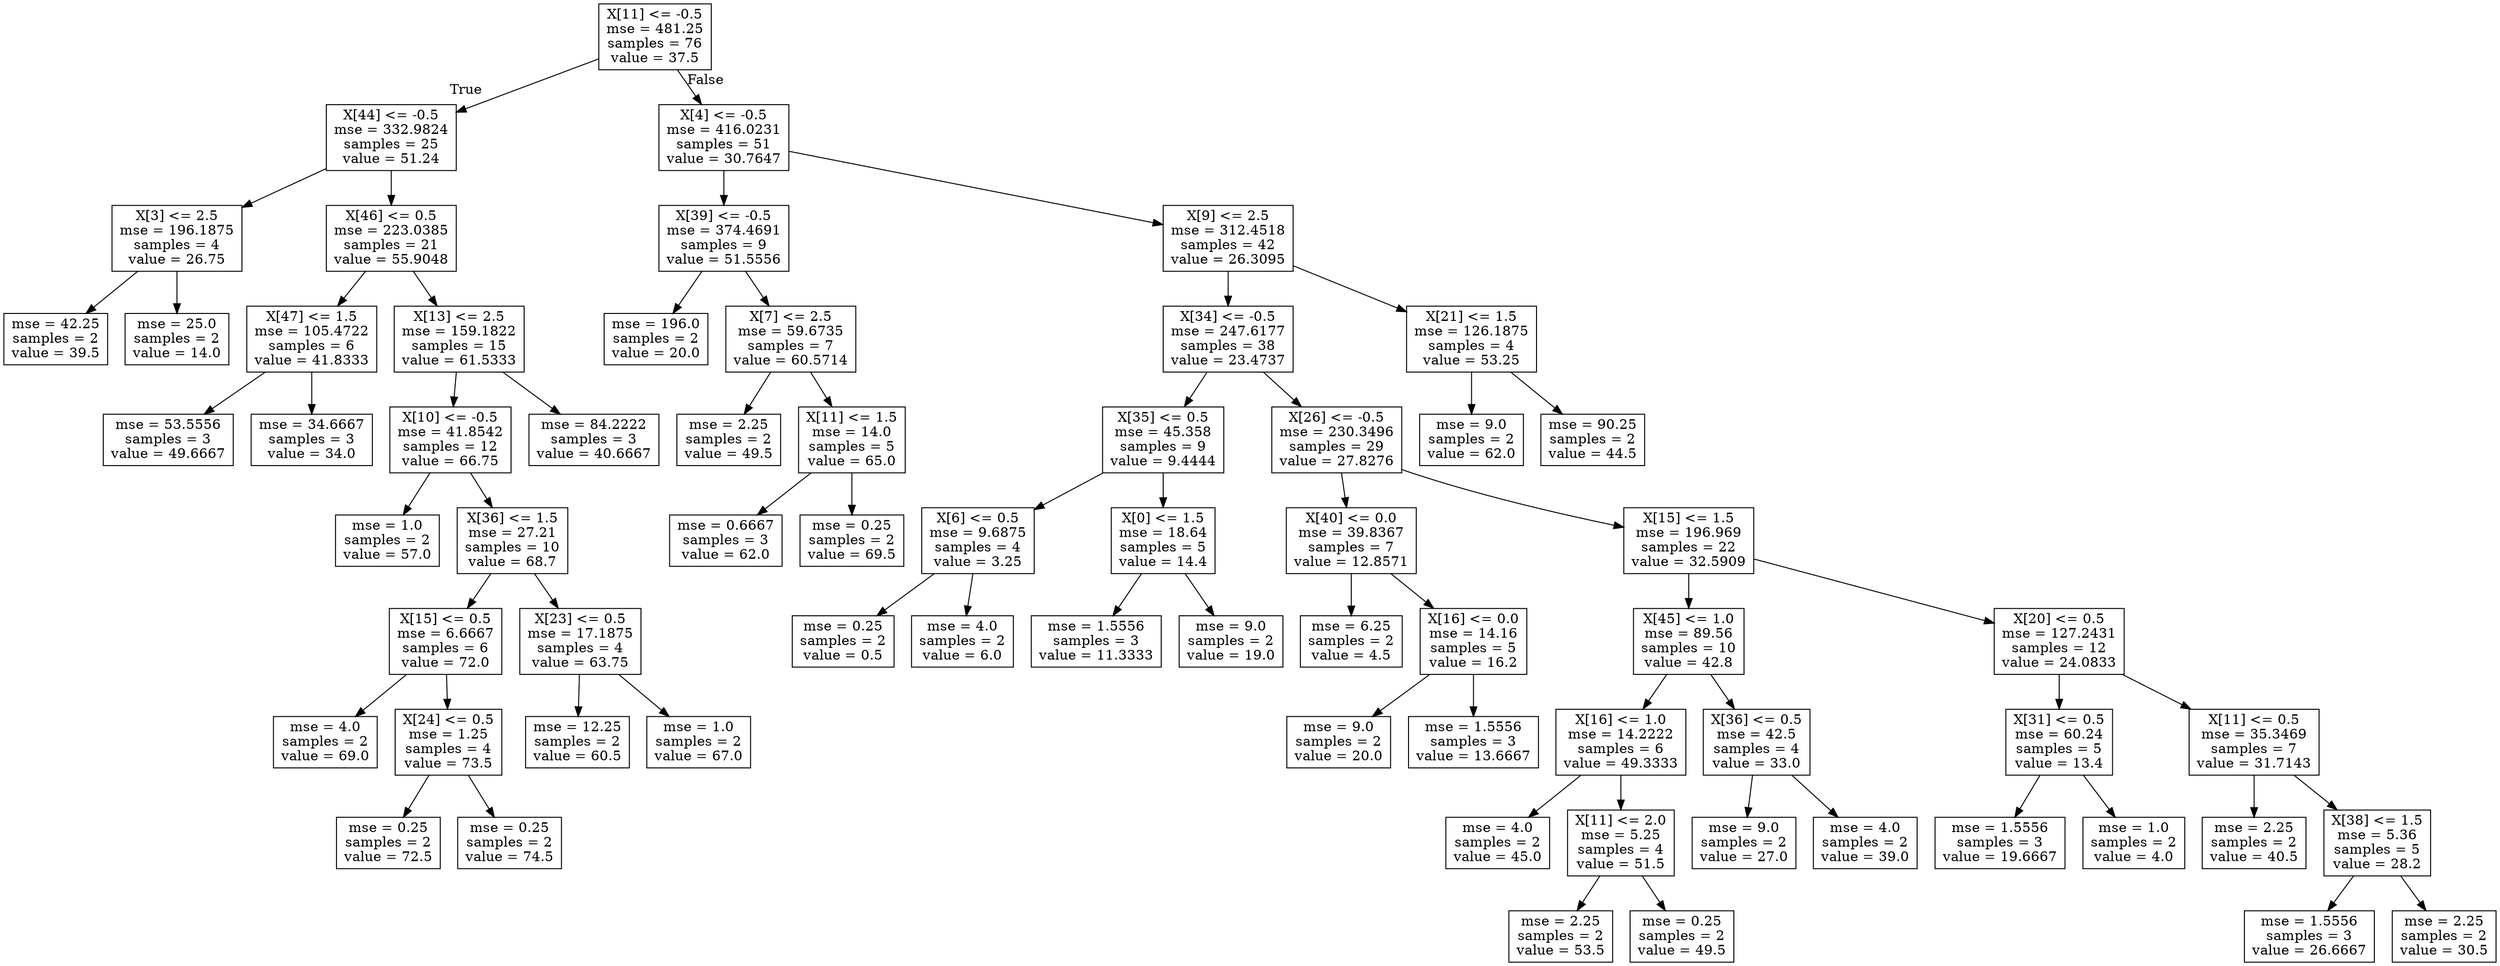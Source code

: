 digraph Tree {
node [shape=box] ;
0 [label="X[11] <= -0.5\nmse = 481.25\nsamples = 76\nvalue = 37.5"] ;
1 [label="X[44] <= -0.5\nmse = 332.9824\nsamples = 25\nvalue = 51.24"] ;
0 -> 1 [labeldistance=2.5, labelangle=45, headlabel="True"] ;
2 [label="X[3] <= 2.5\nmse = 196.1875\nsamples = 4\nvalue = 26.75"] ;
1 -> 2 ;
3 [label="mse = 42.25\nsamples = 2\nvalue = 39.5"] ;
2 -> 3 ;
4 [label="mse = 25.0\nsamples = 2\nvalue = 14.0"] ;
2 -> 4 ;
5 [label="X[46] <= 0.5\nmse = 223.0385\nsamples = 21\nvalue = 55.9048"] ;
1 -> 5 ;
6 [label="X[47] <= 1.5\nmse = 105.4722\nsamples = 6\nvalue = 41.8333"] ;
5 -> 6 ;
7 [label="mse = 53.5556\nsamples = 3\nvalue = 49.6667"] ;
6 -> 7 ;
8 [label="mse = 34.6667\nsamples = 3\nvalue = 34.0"] ;
6 -> 8 ;
9 [label="X[13] <= 2.5\nmse = 159.1822\nsamples = 15\nvalue = 61.5333"] ;
5 -> 9 ;
10 [label="X[10] <= -0.5\nmse = 41.8542\nsamples = 12\nvalue = 66.75"] ;
9 -> 10 ;
11 [label="mse = 1.0\nsamples = 2\nvalue = 57.0"] ;
10 -> 11 ;
12 [label="X[36] <= 1.5\nmse = 27.21\nsamples = 10\nvalue = 68.7"] ;
10 -> 12 ;
13 [label="X[15] <= 0.5\nmse = 6.6667\nsamples = 6\nvalue = 72.0"] ;
12 -> 13 ;
14 [label="mse = 4.0\nsamples = 2\nvalue = 69.0"] ;
13 -> 14 ;
15 [label="X[24] <= 0.5\nmse = 1.25\nsamples = 4\nvalue = 73.5"] ;
13 -> 15 ;
16 [label="mse = 0.25\nsamples = 2\nvalue = 72.5"] ;
15 -> 16 ;
17 [label="mse = 0.25\nsamples = 2\nvalue = 74.5"] ;
15 -> 17 ;
18 [label="X[23] <= 0.5\nmse = 17.1875\nsamples = 4\nvalue = 63.75"] ;
12 -> 18 ;
19 [label="mse = 12.25\nsamples = 2\nvalue = 60.5"] ;
18 -> 19 ;
20 [label="mse = 1.0\nsamples = 2\nvalue = 67.0"] ;
18 -> 20 ;
21 [label="mse = 84.2222\nsamples = 3\nvalue = 40.6667"] ;
9 -> 21 ;
22 [label="X[4] <= -0.5\nmse = 416.0231\nsamples = 51\nvalue = 30.7647"] ;
0 -> 22 [labeldistance=2.5, labelangle=-45, headlabel="False"] ;
23 [label="X[39] <= -0.5\nmse = 374.4691\nsamples = 9\nvalue = 51.5556"] ;
22 -> 23 ;
24 [label="mse = 196.0\nsamples = 2\nvalue = 20.0"] ;
23 -> 24 ;
25 [label="X[7] <= 2.5\nmse = 59.6735\nsamples = 7\nvalue = 60.5714"] ;
23 -> 25 ;
26 [label="mse = 2.25\nsamples = 2\nvalue = 49.5"] ;
25 -> 26 ;
27 [label="X[11] <= 1.5\nmse = 14.0\nsamples = 5\nvalue = 65.0"] ;
25 -> 27 ;
28 [label="mse = 0.6667\nsamples = 3\nvalue = 62.0"] ;
27 -> 28 ;
29 [label="mse = 0.25\nsamples = 2\nvalue = 69.5"] ;
27 -> 29 ;
30 [label="X[9] <= 2.5\nmse = 312.4518\nsamples = 42\nvalue = 26.3095"] ;
22 -> 30 ;
31 [label="X[34] <= -0.5\nmse = 247.6177\nsamples = 38\nvalue = 23.4737"] ;
30 -> 31 ;
32 [label="X[35] <= 0.5\nmse = 45.358\nsamples = 9\nvalue = 9.4444"] ;
31 -> 32 ;
33 [label="X[6] <= 0.5\nmse = 9.6875\nsamples = 4\nvalue = 3.25"] ;
32 -> 33 ;
34 [label="mse = 0.25\nsamples = 2\nvalue = 0.5"] ;
33 -> 34 ;
35 [label="mse = 4.0\nsamples = 2\nvalue = 6.0"] ;
33 -> 35 ;
36 [label="X[0] <= 1.5\nmse = 18.64\nsamples = 5\nvalue = 14.4"] ;
32 -> 36 ;
37 [label="mse = 1.5556\nsamples = 3\nvalue = 11.3333"] ;
36 -> 37 ;
38 [label="mse = 9.0\nsamples = 2\nvalue = 19.0"] ;
36 -> 38 ;
39 [label="X[26] <= -0.5\nmse = 230.3496\nsamples = 29\nvalue = 27.8276"] ;
31 -> 39 ;
40 [label="X[40] <= 0.0\nmse = 39.8367\nsamples = 7\nvalue = 12.8571"] ;
39 -> 40 ;
41 [label="mse = 6.25\nsamples = 2\nvalue = 4.5"] ;
40 -> 41 ;
42 [label="X[16] <= 0.0\nmse = 14.16\nsamples = 5\nvalue = 16.2"] ;
40 -> 42 ;
43 [label="mse = 9.0\nsamples = 2\nvalue = 20.0"] ;
42 -> 43 ;
44 [label="mse = 1.5556\nsamples = 3\nvalue = 13.6667"] ;
42 -> 44 ;
45 [label="X[15] <= 1.5\nmse = 196.969\nsamples = 22\nvalue = 32.5909"] ;
39 -> 45 ;
46 [label="X[45] <= 1.0\nmse = 89.56\nsamples = 10\nvalue = 42.8"] ;
45 -> 46 ;
47 [label="X[16] <= 1.0\nmse = 14.2222\nsamples = 6\nvalue = 49.3333"] ;
46 -> 47 ;
48 [label="mse = 4.0\nsamples = 2\nvalue = 45.0"] ;
47 -> 48 ;
49 [label="X[11] <= 2.0\nmse = 5.25\nsamples = 4\nvalue = 51.5"] ;
47 -> 49 ;
50 [label="mse = 2.25\nsamples = 2\nvalue = 53.5"] ;
49 -> 50 ;
51 [label="mse = 0.25\nsamples = 2\nvalue = 49.5"] ;
49 -> 51 ;
52 [label="X[36] <= 0.5\nmse = 42.5\nsamples = 4\nvalue = 33.0"] ;
46 -> 52 ;
53 [label="mse = 9.0\nsamples = 2\nvalue = 27.0"] ;
52 -> 53 ;
54 [label="mse = 4.0\nsamples = 2\nvalue = 39.0"] ;
52 -> 54 ;
55 [label="X[20] <= 0.5\nmse = 127.2431\nsamples = 12\nvalue = 24.0833"] ;
45 -> 55 ;
56 [label="X[31] <= 0.5\nmse = 60.24\nsamples = 5\nvalue = 13.4"] ;
55 -> 56 ;
57 [label="mse = 1.5556\nsamples = 3\nvalue = 19.6667"] ;
56 -> 57 ;
58 [label="mse = 1.0\nsamples = 2\nvalue = 4.0"] ;
56 -> 58 ;
59 [label="X[11] <= 0.5\nmse = 35.3469\nsamples = 7\nvalue = 31.7143"] ;
55 -> 59 ;
60 [label="mse = 2.25\nsamples = 2\nvalue = 40.5"] ;
59 -> 60 ;
61 [label="X[38] <= 1.5\nmse = 5.36\nsamples = 5\nvalue = 28.2"] ;
59 -> 61 ;
62 [label="mse = 1.5556\nsamples = 3\nvalue = 26.6667"] ;
61 -> 62 ;
63 [label="mse = 2.25\nsamples = 2\nvalue = 30.5"] ;
61 -> 63 ;
64 [label="X[21] <= 1.5\nmse = 126.1875\nsamples = 4\nvalue = 53.25"] ;
30 -> 64 ;
65 [label="mse = 9.0\nsamples = 2\nvalue = 62.0"] ;
64 -> 65 ;
66 [label="mse = 90.25\nsamples = 2\nvalue = 44.5"] ;
64 -> 66 ;
}